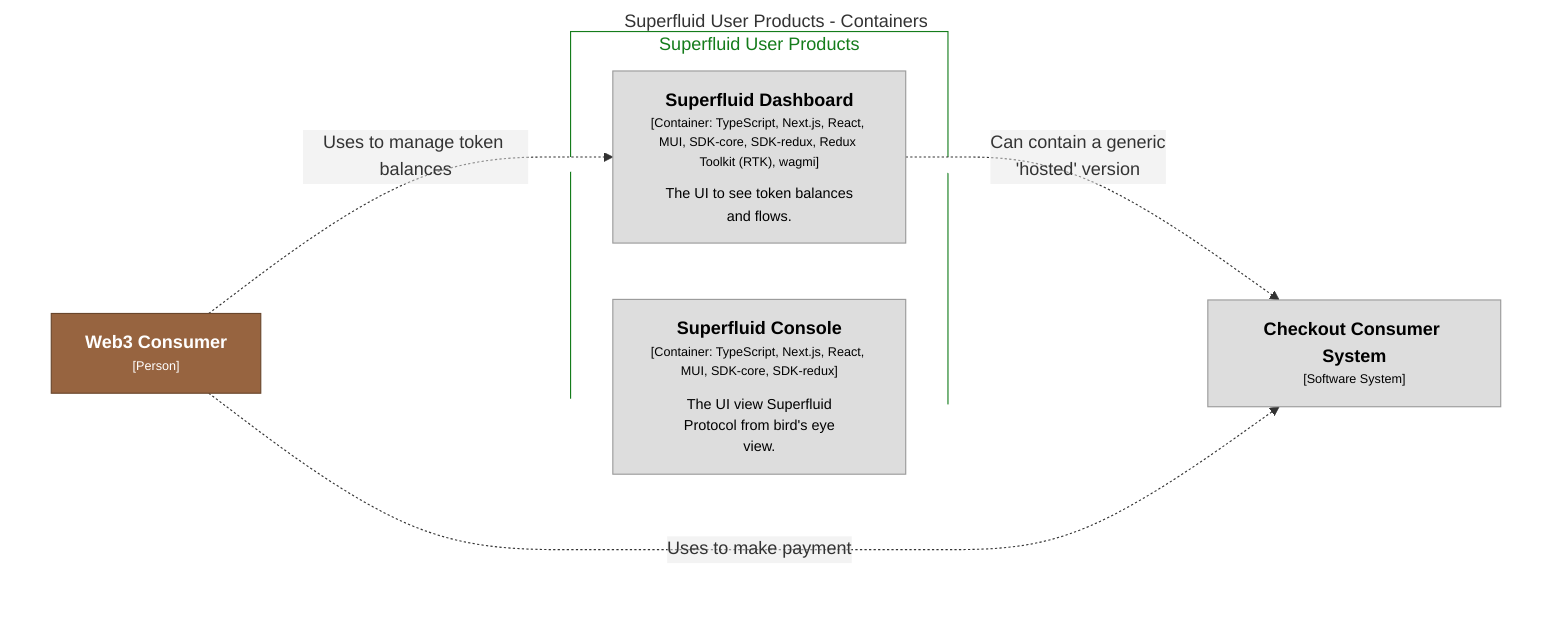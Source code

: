graph TB
  linkStyle default fill:#ffffff

  subgraph diagram [Superfluid User Products - Containers]
    style diagram fill:#ffffff,stroke:#ffffff

    44["<div style='font-weight: bold'>Web3 Consumer</div><div style='font-size: 70%; margin-top: 0px'>[Person]</div>"]
    style 44 fill:#976440,stroke:#69462c,color:#ffffff
    1["<div style='font-weight: bold'>Checkout Consumer System</div><div style='font-size: 70%; margin-top: 0px'>[Software System]</div>"]
    style 1 fill:#dddddd,stroke:#9a9a9a,color:#000000

    subgraph 31 [Superfluid User Products]
      style 31 fill:#ffffff,stroke:#147c1b,color:#147c1b

      32["<div style='font-weight: bold'>Superfluid Dashboard</div><div style='font-size: 70%; margin-top: 0px'>[Container: TypeScript, Next.js, React, MUI, SDK-core, SDK-redux, Redux Toolkit (RTK), wagmi]</div><div style='font-size: 80%; margin-top:10px'>The UI to see token balances<br />and flows.</div>"]
      style 32 fill:#dddddd,stroke:#9a9a9a,color:#000000
      37["<div style='font-weight: bold'>Superfluid Console</div><div style='font-size: 70%; margin-top: 0px'>[Container: TypeScript, Next.js, React, MUI, SDK-core, SDK-redux]</div><div style='font-size: 80%; margin-top:10px'>The UI view Superfluid<br />Protocol from bird's eye<br />view.</div>"]
      style 37 fill:#dddddd,stroke:#9a9a9a,color:#000000
    end

    32-. "<div>Can contain a generic<br />'hosted' version</div><div style='font-size: 70%'></div>" .->1
    44-. "<div>Uses to manage token balances</div><div style='font-size: 70%'></div>" .->32
    44-. "<div>Uses to make payment</div><div style='font-size: 70%'></div>" .->1
  end